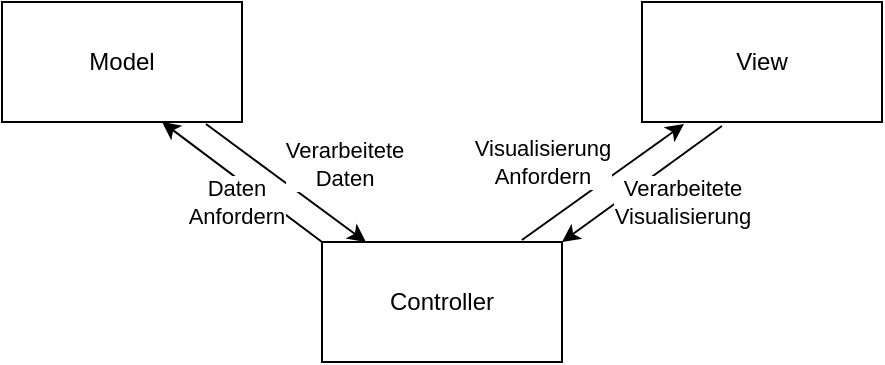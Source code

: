 <mxfile version="21.3.3" type="github">
  <diagram name="Page-1" id="6Fb1UpeegRMnGslX5uGk">
    <mxGraphModel dx="1215" dy="652" grid="1" gridSize="10" guides="1" tooltips="1" connect="1" arrows="1" fold="1" page="1" pageScale="1" pageWidth="850" pageHeight="1100" math="0" shadow="0">
      <root>
        <mxCell id="0" />
        <mxCell id="1" parent="0" />
        <mxCell id="Snfnm1RZUHgXp-elTZEX-1" value="Model" style="rounded=0;whiteSpace=wrap;html=1;" vertex="1" parent="1">
          <mxGeometry x="120" y="120" width="120" height="60" as="geometry" />
        </mxCell>
        <mxCell id="Snfnm1RZUHgXp-elTZEX-2" value="Controller" style="rounded=0;whiteSpace=wrap;html=1;" vertex="1" parent="1">
          <mxGeometry x="280" y="240" width="120" height="60" as="geometry" />
        </mxCell>
        <mxCell id="Snfnm1RZUHgXp-elTZEX-3" value="View" style="rounded=0;whiteSpace=wrap;html=1;" vertex="1" parent="1">
          <mxGeometry x="440" y="120" width="120" height="60" as="geometry" />
        </mxCell>
        <mxCell id="Snfnm1RZUHgXp-elTZEX-6" value="" style="endArrow=classic;html=1;rounded=0;exitX=0;exitY=0;exitDx=0;exitDy=0;entryX=0.667;entryY=1;entryDx=0;entryDy=0;entryPerimeter=0;" edge="1" parent="1" source="Snfnm1RZUHgXp-elTZEX-2" target="Snfnm1RZUHgXp-elTZEX-1">
          <mxGeometry width="50" height="50" relative="1" as="geometry">
            <mxPoint x="155" y="280" as="sourcePoint" />
            <mxPoint x="205" y="230" as="targetPoint" />
            <Array as="points" />
          </mxGeometry>
        </mxCell>
        <mxCell id="Snfnm1RZUHgXp-elTZEX-10" value="&lt;div&gt;Daten&lt;/div&gt;&lt;div&gt;Anfordern&lt;/div&gt;" style="edgeLabel;html=1;align=center;verticalAlign=middle;resizable=0;points=[];" vertex="1" connectable="0" parent="Snfnm1RZUHgXp-elTZEX-6">
          <mxGeometry x="-0.338" relative="1" as="geometry">
            <mxPoint x="-17" as="offset" />
          </mxGeometry>
        </mxCell>
        <mxCell id="Snfnm1RZUHgXp-elTZEX-7" value="Verarbeitete&lt;br&gt;Visualisierung" style="endArrow=classic;html=1;rounded=0;exitX=0.333;exitY=1.033;exitDx=0;exitDy=0;exitPerimeter=0;entryX=1;entryY=0;entryDx=0;entryDy=0;" edge="1" parent="1" source="Snfnm1RZUHgXp-elTZEX-3" target="Snfnm1RZUHgXp-elTZEX-2">
          <mxGeometry x="-0.221" y="19" width="50" height="50" relative="1" as="geometry">
            <mxPoint x="400" y="370" as="sourcePoint" />
            <mxPoint x="450" y="320" as="targetPoint" />
            <Array as="points" />
            <mxPoint as="offset" />
          </mxGeometry>
        </mxCell>
        <mxCell id="Snfnm1RZUHgXp-elTZEX-8" value="" style="endArrow=classic;html=1;rounded=0;entryX=0.183;entryY=0;entryDx=0;entryDy=0;exitX=0.85;exitY=1.017;exitDx=0;exitDy=0;exitPerimeter=0;entryPerimeter=0;" edge="1" parent="1" source="Snfnm1RZUHgXp-elTZEX-1" target="Snfnm1RZUHgXp-elTZEX-2">
          <mxGeometry width="50" height="50" relative="1" as="geometry">
            <mxPoint x="400" y="370" as="sourcePoint" />
            <mxPoint x="450" y="320" as="targetPoint" />
          </mxGeometry>
        </mxCell>
        <mxCell id="Snfnm1RZUHgXp-elTZEX-11" value="Verarbeitete&lt;br&gt;Daten" style="edgeLabel;html=1;align=center;verticalAlign=middle;resizable=0;points=[];" vertex="1" connectable="0" parent="Snfnm1RZUHgXp-elTZEX-8">
          <mxGeometry x="0.378" y="3" relative="1" as="geometry">
            <mxPoint x="12" y="-19" as="offset" />
          </mxGeometry>
        </mxCell>
        <mxCell id="Snfnm1RZUHgXp-elTZEX-9" value="Visualisierung&lt;br&gt;Anfordern" style="endArrow=classic;html=1;rounded=0;exitX=0.833;exitY=-0.017;exitDx=0;exitDy=0;exitPerimeter=0;entryX=0.175;entryY=1.017;entryDx=0;entryDy=0;entryPerimeter=0;" edge="1" parent="1" source="Snfnm1RZUHgXp-elTZEX-2" target="Snfnm1RZUHgXp-elTZEX-3">
          <mxGeometry x="-0.381" y="26" width="50" height="50" relative="1" as="geometry">
            <mxPoint x="400" y="370" as="sourcePoint" />
            <mxPoint x="450" y="320" as="targetPoint" />
            <mxPoint as="offset" />
          </mxGeometry>
        </mxCell>
      </root>
    </mxGraphModel>
  </diagram>
</mxfile>
